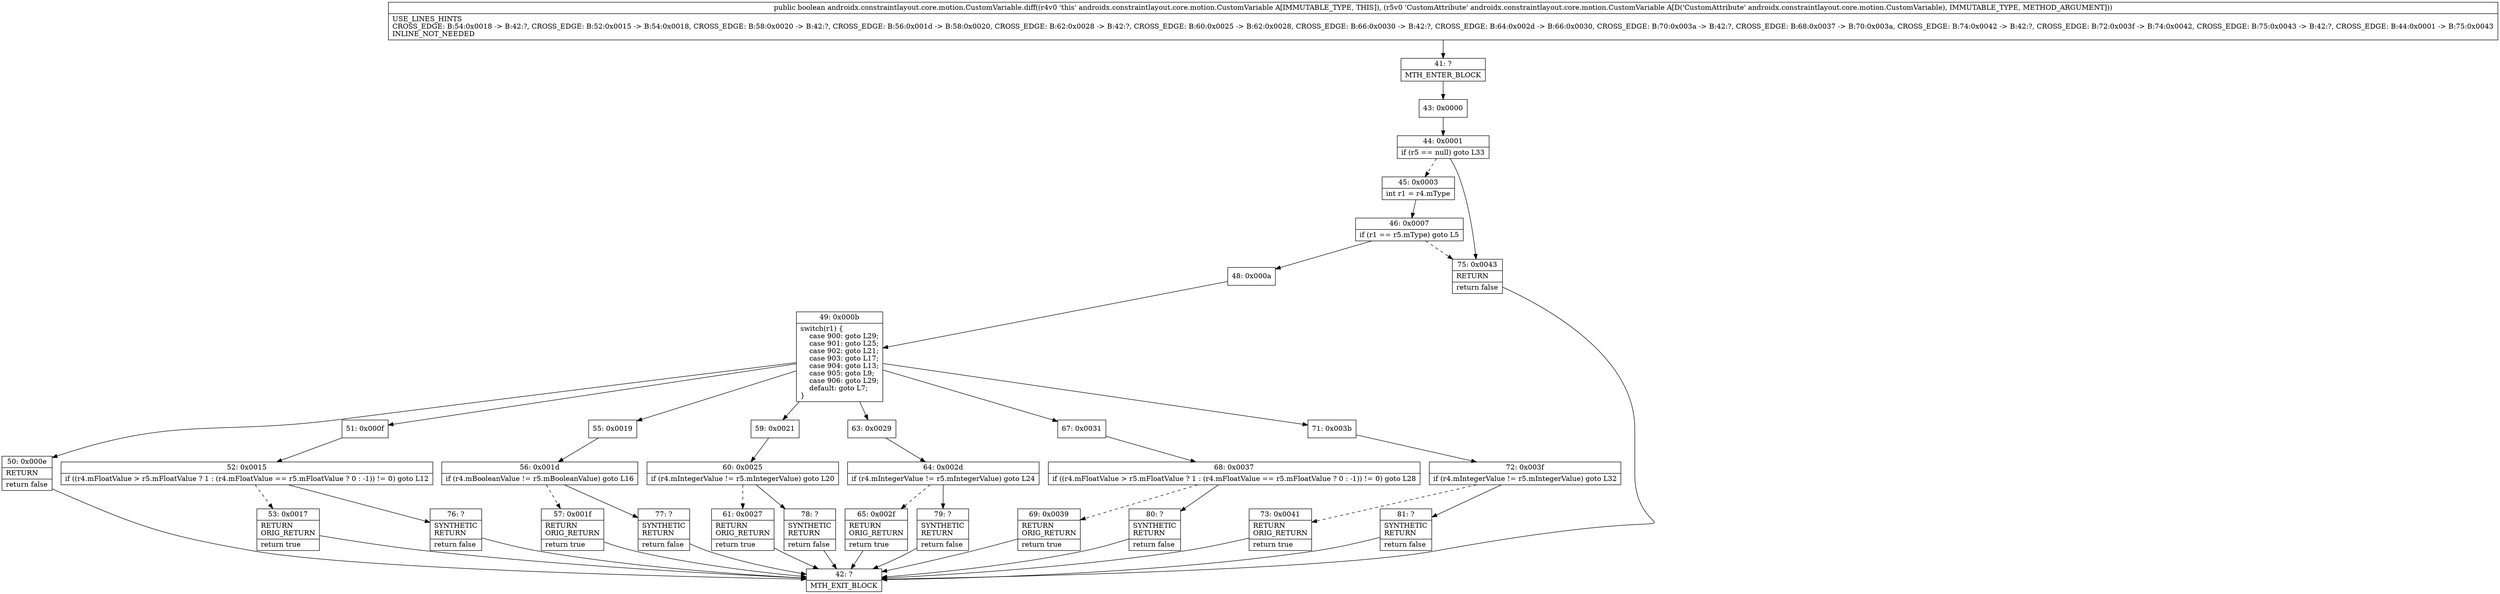 digraph "CFG forandroidx.constraintlayout.core.motion.CustomVariable.diff(Landroidx\/constraintlayout\/core\/motion\/CustomVariable;)Z" {
Node_41 [shape=record,label="{41\:\ ?|MTH_ENTER_BLOCK\l}"];
Node_43 [shape=record,label="{43\:\ 0x0000}"];
Node_44 [shape=record,label="{44\:\ 0x0001|if (r5 == null) goto L33\l}"];
Node_45 [shape=record,label="{45\:\ 0x0003|int r1 = r4.mType\l}"];
Node_46 [shape=record,label="{46\:\ 0x0007|if (r1 == r5.mType) goto L5\l}"];
Node_48 [shape=record,label="{48\:\ 0x000a}"];
Node_49 [shape=record,label="{49\:\ 0x000b|switch(r1) \{\l    case 900: goto L29;\l    case 901: goto L25;\l    case 902: goto L21;\l    case 903: goto L17;\l    case 904: goto L13;\l    case 905: goto L9;\l    case 906: goto L29;\l    default: goto L7;\l\}\l}"];
Node_50 [shape=record,label="{50\:\ 0x000e|RETURN\l|return false\l}"];
Node_42 [shape=record,label="{42\:\ ?|MTH_EXIT_BLOCK\l}"];
Node_51 [shape=record,label="{51\:\ 0x000f}"];
Node_52 [shape=record,label="{52\:\ 0x0015|if ((r4.mFloatValue \> r5.mFloatValue ? 1 : (r4.mFloatValue == r5.mFloatValue ? 0 : \-1)) != 0) goto L12\l}"];
Node_53 [shape=record,label="{53\:\ 0x0017|RETURN\lORIG_RETURN\l|return true\l}"];
Node_76 [shape=record,label="{76\:\ ?|SYNTHETIC\lRETURN\l|return false\l}"];
Node_55 [shape=record,label="{55\:\ 0x0019}"];
Node_56 [shape=record,label="{56\:\ 0x001d|if (r4.mBooleanValue != r5.mBooleanValue) goto L16\l}"];
Node_57 [shape=record,label="{57\:\ 0x001f|RETURN\lORIG_RETURN\l|return true\l}"];
Node_77 [shape=record,label="{77\:\ ?|SYNTHETIC\lRETURN\l|return false\l}"];
Node_59 [shape=record,label="{59\:\ 0x0021}"];
Node_60 [shape=record,label="{60\:\ 0x0025|if (r4.mIntegerValue != r5.mIntegerValue) goto L20\l}"];
Node_61 [shape=record,label="{61\:\ 0x0027|RETURN\lORIG_RETURN\l|return true\l}"];
Node_78 [shape=record,label="{78\:\ ?|SYNTHETIC\lRETURN\l|return false\l}"];
Node_63 [shape=record,label="{63\:\ 0x0029}"];
Node_64 [shape=record,label="{64\:\ 0x002d|if (r4.mIntegerValue != r5.mIntegerValue) goto L24\l}"];
Node_65 [shape=record,label="{65\:\ 0x002f|RETURN\lORIG_RETURN\l|return true\l}"];
Node_79 [shape=record,label="{79\:\ ?|SYNTHETIC\lRETURN\l|return false\l}"];
Node_67 [shape=record,label="{67\:\ 0x0031}"];
Node_68 [shape=record,label="{68\:\ 0x0037|if ((r4.mFloatValue \> r5.mFloatValue ? 1 : (r4.mFloatValue == r5.mFloatValue ? 0 : \-1)) != 0) goto L28\l}"];
Node_69 [shape=record,label="{69\:\ 0x0039|RETURN\lORIG_RETURN\l|return true\l}"];
Node_80 [shape=record,label="{80\:\ ?|SYNTHETIC\lRETURN\l|return false\l}"];
Node_71 [shape=record,label="{71\:\ 0x003b}"];
Node_72 [shape=record,label="{72\:\ 0x003f|if (r4.mIntegerValue != r5.mIntegerValue) goto L32\l}"];
Node_73 [shape=record,label="{73\:\ 0x0041|RETURN\lORIG_RETURN\l|return true\l}"];
Node_81 [shape=record,label="{81\:\ ?|SYNTHETIC\lRETURN\l|return false\l}"];
Node_75 [shape=record,label="{75\:\ 0x0043|RETURN\l|return false\l}"];
MethodNode[shape=record,label="{public boolean androidx.constraintlayout.core.motion.CustomVariable.diff((r4v0 'this' androidx.constraintlayout.core.motion.CustomVariable A[IMMUTABLE_TYPE, THIS]), (r5v0 'CustomAttribute' androidx.constraintlayout.core.motion.CustomVariable A[D('CustomAttribute' androidx.constraintlayout.core.motion.CustomVariable), IMMUTABLE_TYPE, METHOD_ARGUMENT]))  | USE_LINES_HINTS\lCROSS_EDGE: B:54:0x0018 \-\> B:42:?, CROSS_EDGE: B:52:0x0015 \-\> B:54:0x0018, CROSS_EDGE: B:58:0x0020 \-\> B:42:?, CROSS_EDGE: B:56:0x001d \-\> B:58:0x0020, CROSS_EDGE: B:62:0x0028 \-\> B:42:?, CROSS_EDGE: B:60:0x0025 \-\> B:62:0x0028, CROSS_EDGE: B:66:0x0030 \-\> B:42:?, CROSS_EDGE: B:64:0x002d \-\> B:66:0x0030, CROSS_EDGE: B:70:0x003a \-\> B:42:?, CROSS_EDGE: B:68:0x0037 \-\> B:70:0x003a, CROSS_EDGE: B:74:0x0042 \-\> B:42:?, CROSS_EDGE: B:72:0x003f \-\> B:74:0x0042, CROSS_EDGE: B:75:0x0043 \-\> B:42:?, CROSS_EDGE: B:44:0x0001 \-\> B:75:0x0043\lINLINE_NOT_NEEDED\l}"];
MethodNode -> Node_41;Node_41 -> Node_43;
Node_43 -> Node_44;
Node_44 -> Node_45[style=dashed];
Node_44 -> Node_75;
Node_45 -> Node_46;
Node_46 -> Node_48;
Node_46 -> Node_75[style=dashed];
Node_48 -> Node_49;
Node_49 -> Node_50;
Node_49 -> Node_51;
Node_49 -> Node_55;
Node_49 -> Node_59;
Node_49 -> Node_63;
Node_49 -> Node_67;
Node_49 -> Node_71;
Node_50 -> Node_42;
Node_51 -> Node_52;
Node_52 -> Node_53[style=dashed];
Node_52 -> Node_76;
Node_53 -> Node_42;
Node_76 -> Node_42;
Node_55 -> Node_56;
Node_56 -> Node_57[style=dashed];
Node_56 -> Node_77;
Node_57 -> Node_42;
Node_77 -> Node_42;
Node_59 -> Node_60;
Node_60 -> Node_61[style=dashed];
Node_60 -> Node_78;
Node_61 -> Node_42;
Node_78 -> Node_42;
Node_63 -> Node_64;
Node_64 -> Node_65[style=dashed];
Node_64 -> Node_79;
Node_65 -> Node_42;
Node_79 -> Node_42;
Node_67 -> Node_68;
Node_68 -> Node_69[style=dashed];
Node_68 -> Node_80;
Node_69 -> Node_42;
Node_80 -> Node_42;
Node_71 -> Node_72;
Node_72 -> Node_73[style=dashed];
Node_72 -> Node_81;
Node_73 -> Node_42;
Node_81 -> Node_42;
Node_75 -> Node_42;
}

